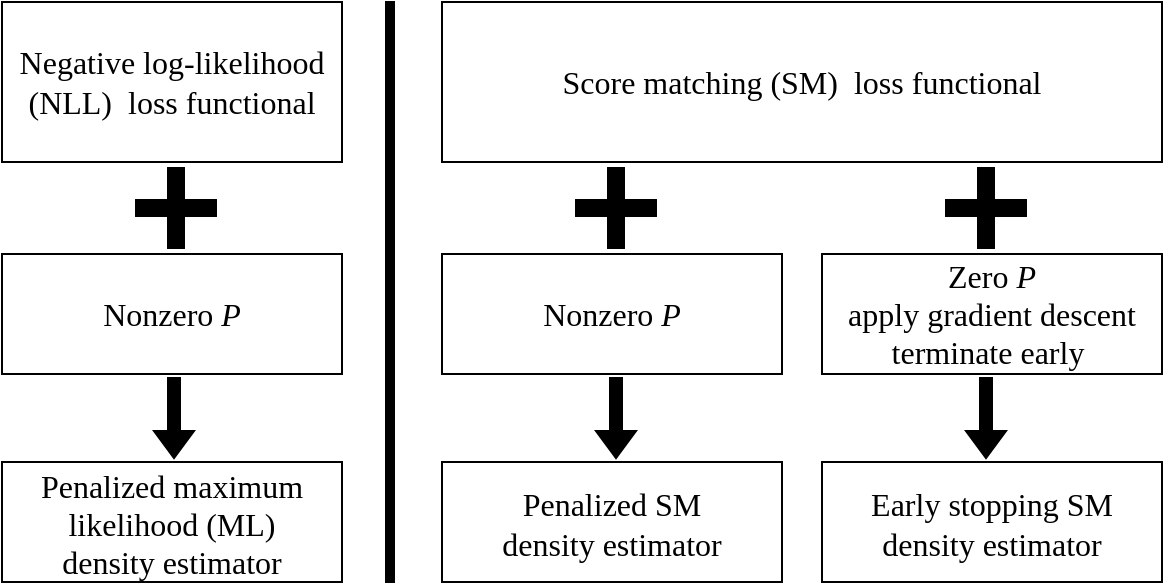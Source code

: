 <mxfile version="18.0.0" type="device"><diagram id="jKizbWaYoN_oSey3PBUv" name="Page-1"><mxGraphModel dx="2066" dy="1153" grid="1" gridSize="10" guides="1" tooltips="1" connect="1" arrows="1" fold="1" page="1" pageScale="1" pageWidth="850" pageHeight="1100" math="0" shadow="0"><root><mxCell id="0"/><mxCell id="1" parent="0"/><mxCell id="g8Zs9UNBVI4S7N7UwKJ_-31" value="" style="shape=singleArrow;direction=south;whiteSpace=wrap;html=1;fontFamily=Times New Roman;fontSize=16;fillColor=#000000;arrowWidth=0.3;arrowSize=0.338;" parent="1" vertex="1"><mxGeometry x="186" y="288" width="20" height="40" as="geometry"/></mxCell><mxCell id="g8Zs9UNBVI4S7N7UwKJ_-34" value="" style="shape=cross;whiteSpace=wrap;html=1;fontFamily=Times New Roman;fontSize=16;fillColor=#000000;" parent="1" vertex="1"><mxGeometry x="177" y="183" width="40" height="40" as="geometry"/></mxCell><mxCell id="g8Zs9UNBVI4S7N7UwKJ_-35" value="" style="shape=cross;whiteSpace=wrap;html=1;fontFamily=Times New Roman;fontSize=16;fillColor=#000000;" parent="1" vertex="1"><mxGeometry x="397" y="183" width="40" height="40" as="geometry"/></mxCell><mxCell id="g8Zs9UNBVI4S7N7UwKJ_-36" value="" style="shape=cross;whiteSpace=wrap;html=1;fontFamily=Times New Roman;fontSize=16;fillColor=#000000;" parent="1" vertex="1"><mxGeometry x="582" y="183" width="40" height="40" as="geometry"/></mxCell><mxCell id="g8Zs9UNBVI4S7N7UwKJ_-37" value="" style="rounded=0;whiteSpace=wrap;html=1;fontFamily=Times New Roman;fontSize=16;labelBackgroundColor=#000000;fontColor=#ffffff;fillColor=#000000;" parent="1" vertex="1"><mxGeometry x="302" y="100" width="4" height="290" as="geometry"/></mxCell><mxCell id="g8Zs9UNBVI4S7N7UwKJ_-40" value="" style="group" parent="1" vertex="1" connectable="0"><mxGeometry x="110" y="100" width="170" height="80" as="geometry"/></mxCell><mxCell id="g8Zs9UNBVI4S7N7UwKJ_-2" value="" style="rounded=0;whiteSpace=wrap;html=1;" parent="g8Zs9UNBVI4S7N7UwKJ_-40" vertex="1"><mxGeometry width="170" height="80" as="geometry"/></mxCell><mxCell id="g8Zs9UNBVI4S7N7UwKJ_-3" value="Negative log-likelihood (NLL)&amp;nbsp; loss functional" style="text;html=1;strokeColor=none;fillColor=none;align=center;verticalAlign=middle;whiteSpace=wrap;rounded=0;fontSize=16;fontFamily=Times New Roman;" parent="g8Zs9UNBVI4S7N7UwKJ_-40" vertex="1"><mxGeometry width="170" height="80" as="geometry"/></mxCell><mxCell id="g8Zs9UNBVI4S7N7UwKJ_-41" value="" style="group" parent="1" vertex="1" connectable="0"><mxGeometry x="330" y="100" width="360" height="80" as="geometry"/></mxCell><mxCell id="g8Zs9UNBVI4S7N7UwKJ_-9" value="" style="rounded=0;whiteSpace=wrap;html=1;" parent="g8Zs9UNBVI4S7N7UwKJ_-41" vertex="1"><mxGeometry width="360.0" height="80" as="geometry"/></mxCell><mxCell id="g8Zs9UNBVI4S7N7UwKJ_-10" value="Score matching (SM)&amp;nbsp; loss functional" style="text;html=1;strokeColor=none;fillColor=none;align=center;verticalAlign=middle;whiteSpace=wrap;rounded=0;fontSize=16;fontFamily=Times New Roman;" parent="g8Zs9UNBVI4S7N7UwKJ_-41" vertex="1"><mxGeometry width="360.0" height="80" as="geometry"/></mxCell><mxCell id="g8Zs9UNBVI4S7N7UwKJ_-42" value="" style="group" parent="1" vertex="1" connectable="0"><mxGeometry x="110" y="226" width="170" height="60" as="geometry"/></mxCell><mxCell id="g8Zs9UNBVI4S7N7UwKJ_-4" value="" style="rounded=0;whiteSpace=wrap;html=1;fontFamily=Times New Roman;fontSize=16;" parent="g8Zs9UNBVI4S7N7UwKJ_-42" vertex="1"><mxGeometry width="170" height="60" as="geometry"/></mxCell><mxCell id="g8Zs9UNBVI4S7N7UwKJ_-5" value="Nonzero &lt;i&gt;P&lt;/i&gt;" style="text;html=1;strokeColor=none;fillColor=none;align=center;verticalAlign=middle;whiteSpace=wrap;rounded=0;fontFamily=Times New Roman;fontSize=16;" parent="g8Zs9UNBVI4S7N7UwKJ_-42" vertex="1"><mxGeometry width="170" height="60" as="geometry"/></mxCell><mxCell id="g8Zs9UNBVI4S7N7UwKJ_-43" value="" style="group" parent="1" vertex="1" connectable="0"><mxGeometry x="110" y="330" width="170" height="61" as="geometry"/></mxCell><mxCell id="g8Zs9UNBVI4S7N7UwKJ_-7" value="" style="rounded=0;whiteSpace=wrap;html=1;fontFamily=Times New Roman;fontSize=16;" parent="g8Zs9UNBVI4S7N7UwKJ_-43" vertex="1"><mxGeometry width="170" height="60" as="geometry"/></mxCell><mxCell id="g8Zs9UNBVI4S7N7UwKJ_-8" value="Penalized maximum likelihood (ML)&lt;br&gt;density estimator" style="text;html=1;strokeColor=none;fillColor=none;align=center;verticalAlign=middle;whiteSpace=wrap;rounded=0;fontFamily=Times New Roman;fontSize=16;" parent="g8Zs9UNBVI4S7N7UwKJ_-43" vertex="1"><mxGeometry y="1" width="170" height="60" as="geometry"/></mxCell><mxCell id="g8Zs9UNBVI4S7N7UwKJ_-44" value="" style="group" parent="1" vertex="1" connectable="0"><mxGeometry x="330" y="226" width="170" height="60" as="geometry"/></mxCell><mxCell id="g8Zs9UNBVI4S7N7UwKJ_-11" value="" style="rounded=0;whiteSpace=wrap;html=1;fontFamily=Times New Roman;fontSize=16;" parent="g8Zs9UNBVI4S7N7UwKJ_-44" vertex="1"><mxGeometry width="170" height="60" as="geometry"/></mxCell><mxCell id="g8Zs9UNBVI4S7N7UwKJ_-12" value="Nonzero &lt;i&gt;P&lt;/i&gt;" style="text;html=1;strokeColor=none;fillColor=none;align=center;verticalAlign=middle;whiteSpace=wrap;rounded=0;fontFamily=Times New Roman;fontSize=16;" parent="g8Zs9UNBVI4S7N7UwKJ_-44" vertex="1"><mxGeometry width="170" height="60" as="geometry"/></mxCell><mxCell id="g8Zs9UNBVI4S7N7UwKJ_-45" value="" style="group" parent="1" vertex="1" connectable="0"><mxGeometry x="520" y="226" width="170" height="60" as="geometry"/></mxCell><mxCell id="g8Zs9UNBVI4S7N7UwKJ_-13" value="" style="rounded=0;whiteSpace=wrap;html=1;fontFamily=Times New Roman;fontSize=16;" parent="g8Zs9UNBVI4S7N7UwKJ_-45" vertex="1"><mxGeometry width="170" height="60" as="geometry"/></mxCell><mxCell id="g8Zs9UNBVI4S7N7UwKJ_-14" value="Zero &lt;i&gt;P&lt;/i&gt;&lt;br&gt;apply gradient descent&lt;br&gt;terminate early&amp;nbsp;" style="text;html=1;strokeColor=none;fillColor=none;align=center;verticalAlign=middle;whiteSpace=wrap;rounded=0;fontFamily=Times New Roman;fontSize=16;" parent="g8Zs9UNBVI4S7N7UwKJ_-45" vertex="1"><mxGeometry width="170" height="60" as="geometry"/></mxCell><mxCell id="g8Zs9UNBVI4S7N7UwKJ_-46" value="" style="group" parent="1" vertex="1" connectable="0"><mxGeometry x="330" y="330" width="170" height="61" as="geometry"/></mxCell><mxCell id="g8Zs9UNBVI4S7N7UwKJ_-16" value="" style="rounded=0;whiteSpace=wrap;html=1;fontFamily=Times New Roman;fontSize=16;" parent="g8Zs9UNBVI4S7N7UwKJ_-46" vertex="1"><mxGeometry width="170" height="60" as="geometry"/></mxCell><mxCell id="g8Zs9UNBVI4S7N7UwKJ_-17" value="Penalized SM &lt;br&gt;density estimator" style="text;html=1;strokeColor=none;fillColor=none;align=center;verticalAlign=middle;whiteSpace=wrap;rounded=0;fontFamily=Times New Roman;fontSize=16;" parent="g8Zs9UNBVI4S7N7UwKJ_-46" vertex="1"><mxGeometry y="1" width="170" height="60" as="geometry"/></mxCell><mxCell id="g8Zs9UNBVI4S7N7UwKJ_-47" value="" style="group" parent="1" vertex="1" connectable="0"><mxGeometry x="520" y="330" width="170" height="61" as="geometry"/></mxCell><mxCell id="g8Zs9UNBVI4S7N7UwKJ_-18" value="" style="rounded=0;whiteSpace=wrap;html=1;fontFamily=Times New Roman;fontSize=16;" parent="g8Zs9UNBVI4S7N7UwKJ_-47" vertex="1"><mxGeometry width="170" height="60" as="geometry"/></mxCell><mxCell id="g8Zs9UNBVI4S7N7UwKJ_-19" value="Early stopping SM&lt;br&gt;density estimator" style="text;html=1;strokeColor=none;fillColor=none;align=center;verticalAlign=middle;whiteSpace=wrap;rounded=0;fontFamily=Times New Roman;fontSize=16;" parent="g8Zs9UNBVI4S7N7UwKJ_-47" vertex="1"><mxGeometry y="1" width="170" height="60" as="geometry"/></mxCell><mxCell id="g8Zs9UNBVI4S7N7UwKJ_-48" value="" style="shape=singleArrow;direction=south;whiteSpace=wrap;html=1;fontFamily=Times New Roman;fontSize=16;fillColor=#000000;arrowWidth=0.3;arrowSize=0.338;" parent="1" vertex="1"><mxGeometry x="407" y="288" width="20" height="40" as="geometry"/></mxCell><mxCell id="g8Zs9UNBVI4S7N7UwKJ_-49" value="" style="shape=singleArrow;direction=south;whiteSpace=wrap;html=1;fontFamily=Times New Roman;fontSize=16;fillColor=#000000;arrowWidth=0.3;arrowSize=0.338;" parent="1" vertex="1"><mxGeometry x="592" y="288" width="20" height="40" as="geometry"/></mxCell></root></mxGraphModel></diagram></mxfile>